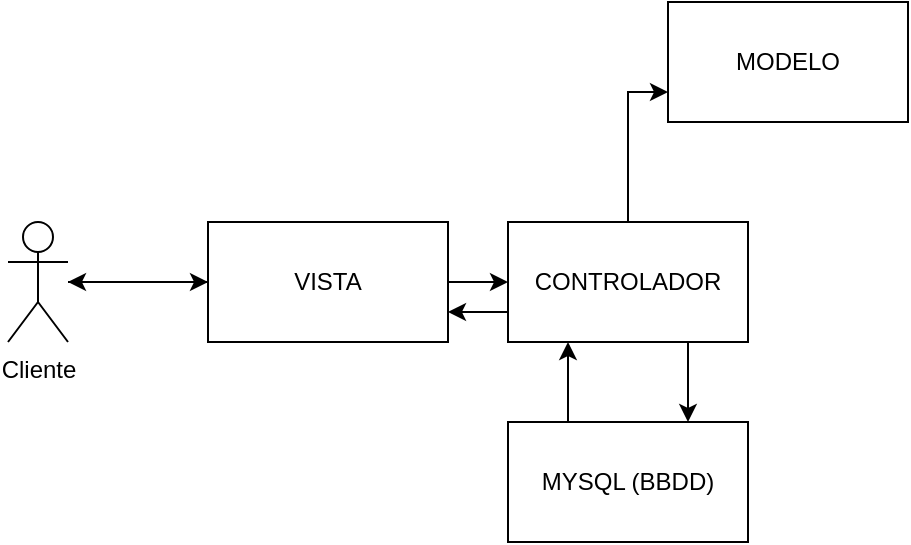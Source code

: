 <mxfile version="24.1.0" type="github">
  <diagram name="Página-1" id="-3uwRKFnb6UO1q1akV4z">
    <mxGraphModel dx="567" dy="316" grid="1" gridSize="10" guides="1" tooltips="1" connect="1" arrows="1" fold="1" page="1" pageScale="1" pageWidth="827" pageHeight="1169" math="0" shadow="0">
      <root>
        <mxCell id="0" />
        <mxCell id="1" parent="0" />
        <mxCell id="zOPVeQiGUVaZpvcF2_19-6" style="edgeStyle=orthogonalEdgeStyle;rounded=0;orthogonalLoop=1;jettySize=auto;html=1;entryX=0;entryY=0.5;entryDx=0;entryDy=0;" parent="1" source="zOPVeQiGUVaZpvcF2_19-1" target="zOPVeQiGUVaZpvcF2_19-2" edge="1">
          <mxGeometry relative="1" as="geometry" />
        </mxCell>
        <mxCell id="zOPVeQiGUVaZpvcF2_19-1" value="Cliente" style="shape=umlActor;verticalLabelPosition=bottom;verticalAlign=top;html=1;outlineConnect=0;" parent="1" vertex="1">
          <mxGeometry x="70" y="300" width="30" height="60" as="geometry" />
        </mxCell>
        <mxCell id="zOPVeQiGUVaZpvcF2_19-7" style="edgeStyle=orthogonalEdgeStyle;rounded=0;orthogonalLoop=1;jettySize=auto;html=1;" parent="1" source="zOPVeQiGUVaZpvcF2_19-2" target="zOPVeQiGUVaZpvcF2_19-1" edge="1">
          <mxGeometry relative="1" as="geometry" />
        </mxCell>
        <mxCell id="zOPVeQiGUVaZpvcF2_19-8" style="edgeStyle=orthogonalEdgeStyle;rounded=0;orthogonalLoop=1;jettySize=auto;html=1;entryX=0;entryY=0.5;entryDx=0;entryDy=0;" parent="1" source="zOPVeQiGUVaZpvcF2_19-2" target="zOPVeQiGUVaZpvcF2_19-3" edge="1">
          <mxGeometry relative="1" as="geometry" />
        </mxCell>
        <mxCell id="zOPVeQiGUVaZpvcF2_19-2" value="VISTA" style="rounded=0;whiteSpace=wrap;html=1;" parent="1" vertex="1">
          <mxGeometry x="170" y="300" width="120" height="60" as="geometry" />
        </mxCell>
        <mxCell id="zOPVeQiGUVaZpvcF2_19-9" style="edgeStyle=orthogonalEdgeStyle;rounded=0;orthogonalLoop=1;jettySize=auto;html=1;exitX=0;exitY=0.75;exitDx=0;exitDy=0;entryX=1;entryY=0.75;entryDx=0;entryDy=0;" parent="1" source="zOPVeQiGUVaZpvcF2_19-3" target="zOPVeQiGUVaZpvcF2_19-2" edge="1">
          <mxGeometry relative="1" as="geometry" />
        </mxCell>
        <mxCell id="zOPVeQiGUVaZpvcF2_19-12" style="edgeStyle=orthogonalEdgeStyle;rounded=0;orthogonalLoop=1;jettySize=auto;html=1;entryX=0;entryY=0.75;entryDx=0;entryDy=0;" parent="1" source="zOPVeQiGUVaZpvcF2_19-3" target="zOPVeQiGUVaZpvcF2_19-5" edge="1">
          <mxGeometry relative="1" as="geometry" />
        </mxCell>
        <mxCell id="VktPG5qHKFbXA4fqlOZ--2" style="edgeStyle=orthogonalEdgeStyle;rounded=0;orthogonalLoop=1;jettySize=auto;html=1;entryX=0.75;entryY=0;entryDx=0;entryDy=0;" edge="1" parent="1" source="zOPVeQiGUVaZpvcF2_19-3" target="zOPVeQiGUVaZpvcF2_19-14">
          <mxGeometry relative="1" as="geometry">
            <Array as="points">
              <mxPoint x="410" y="370" />
              <mxPoint x="410" y="370" />
            </Array>
          </mxGeometry>
        </mxCell>
        <mxCell id="zOPVeQiGUVaZpvcF2_19-3" value="CONTROLADOR" style="rounded=0;whiteSpace=wrap;html=1;" parent="1" vertex="1">
          <mxGeometry x="320" y="300" width="120" height="60" as="geometry" />
        </mxCell>
        <mxCell id="zOPVeQiGUVaZpvcF2_19-5" value="MODELO" style="rounded=0;whiteSpace=wrap;html=1;" parent="1" vertex="1">
          <mxGeometry x="400" y="190" width="120" height="60" as="geometry" />
        </mxCell>
        <mxCell id="VktPG5qHKFbXA4fqlOZ--1" style="edgeStyle=orthogonalEdgeStyle;rounded=0;orthogonalLoop=1;jettySize=auto;html=1;exitX=0.5;exitY=0;exitDx=0;exitDy=0;entryX=0.25;entryY=1;entryDx=0;entryDy=0;" edge="1" parent="1" source="zOPVeQiGUVaZpvcF2_19-14" target="zOPVeQiGUVaZpvcF2_19-3">
          <mxGeometry relative="1" as="geometry">
            <Array as="points">
              <mxPoint x="350" y="400" />
            </Array>
          </mxGeometry>
        </mxCell>
        <mxCell id="zOPVeQiGUVaZpvcF2_19-14" value="MYSQL (BBDD)" style="rounded=0;whiteSpace=wrap;html=1;" parent="1" vertex="1">
          <mxGeometry x="320" y="400" width="120" height="60" as="geometry" />
        </mxCell>
      </root>
    </mxGraphModel>
  </diagram>
</mxfile>
